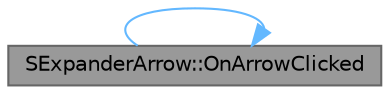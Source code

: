digraph "SExpanderArrow::OnArrowClicked"
{
 // INTERACTIVE_SVG=YES
 // LATEX_PDF_SIZE
  bgcolor="transparent";
  edge [fontname=Helvetica,fontsize=10,labelfontname=Helvetica,labelfontsize=10];
  node [fontname=Helvetica,fontsize=10,shape=box,height=0.2,width=0.4];
  rankdir="LR";
  Node1 [id="Node000001",label="SExpanderArrow::OnArrowClicked",height=0.2,width=0.4,color="gray40", fillcolor="grey60", style="filled", fontcolor="black",tooltip="Invoked when the expanded button is clicked (toggle item expansion)"];
  Node1 -> Node1 [id="edge1_Node000001_Node000001",color="steelblue1",style="solid",tooltip=" "];
}
